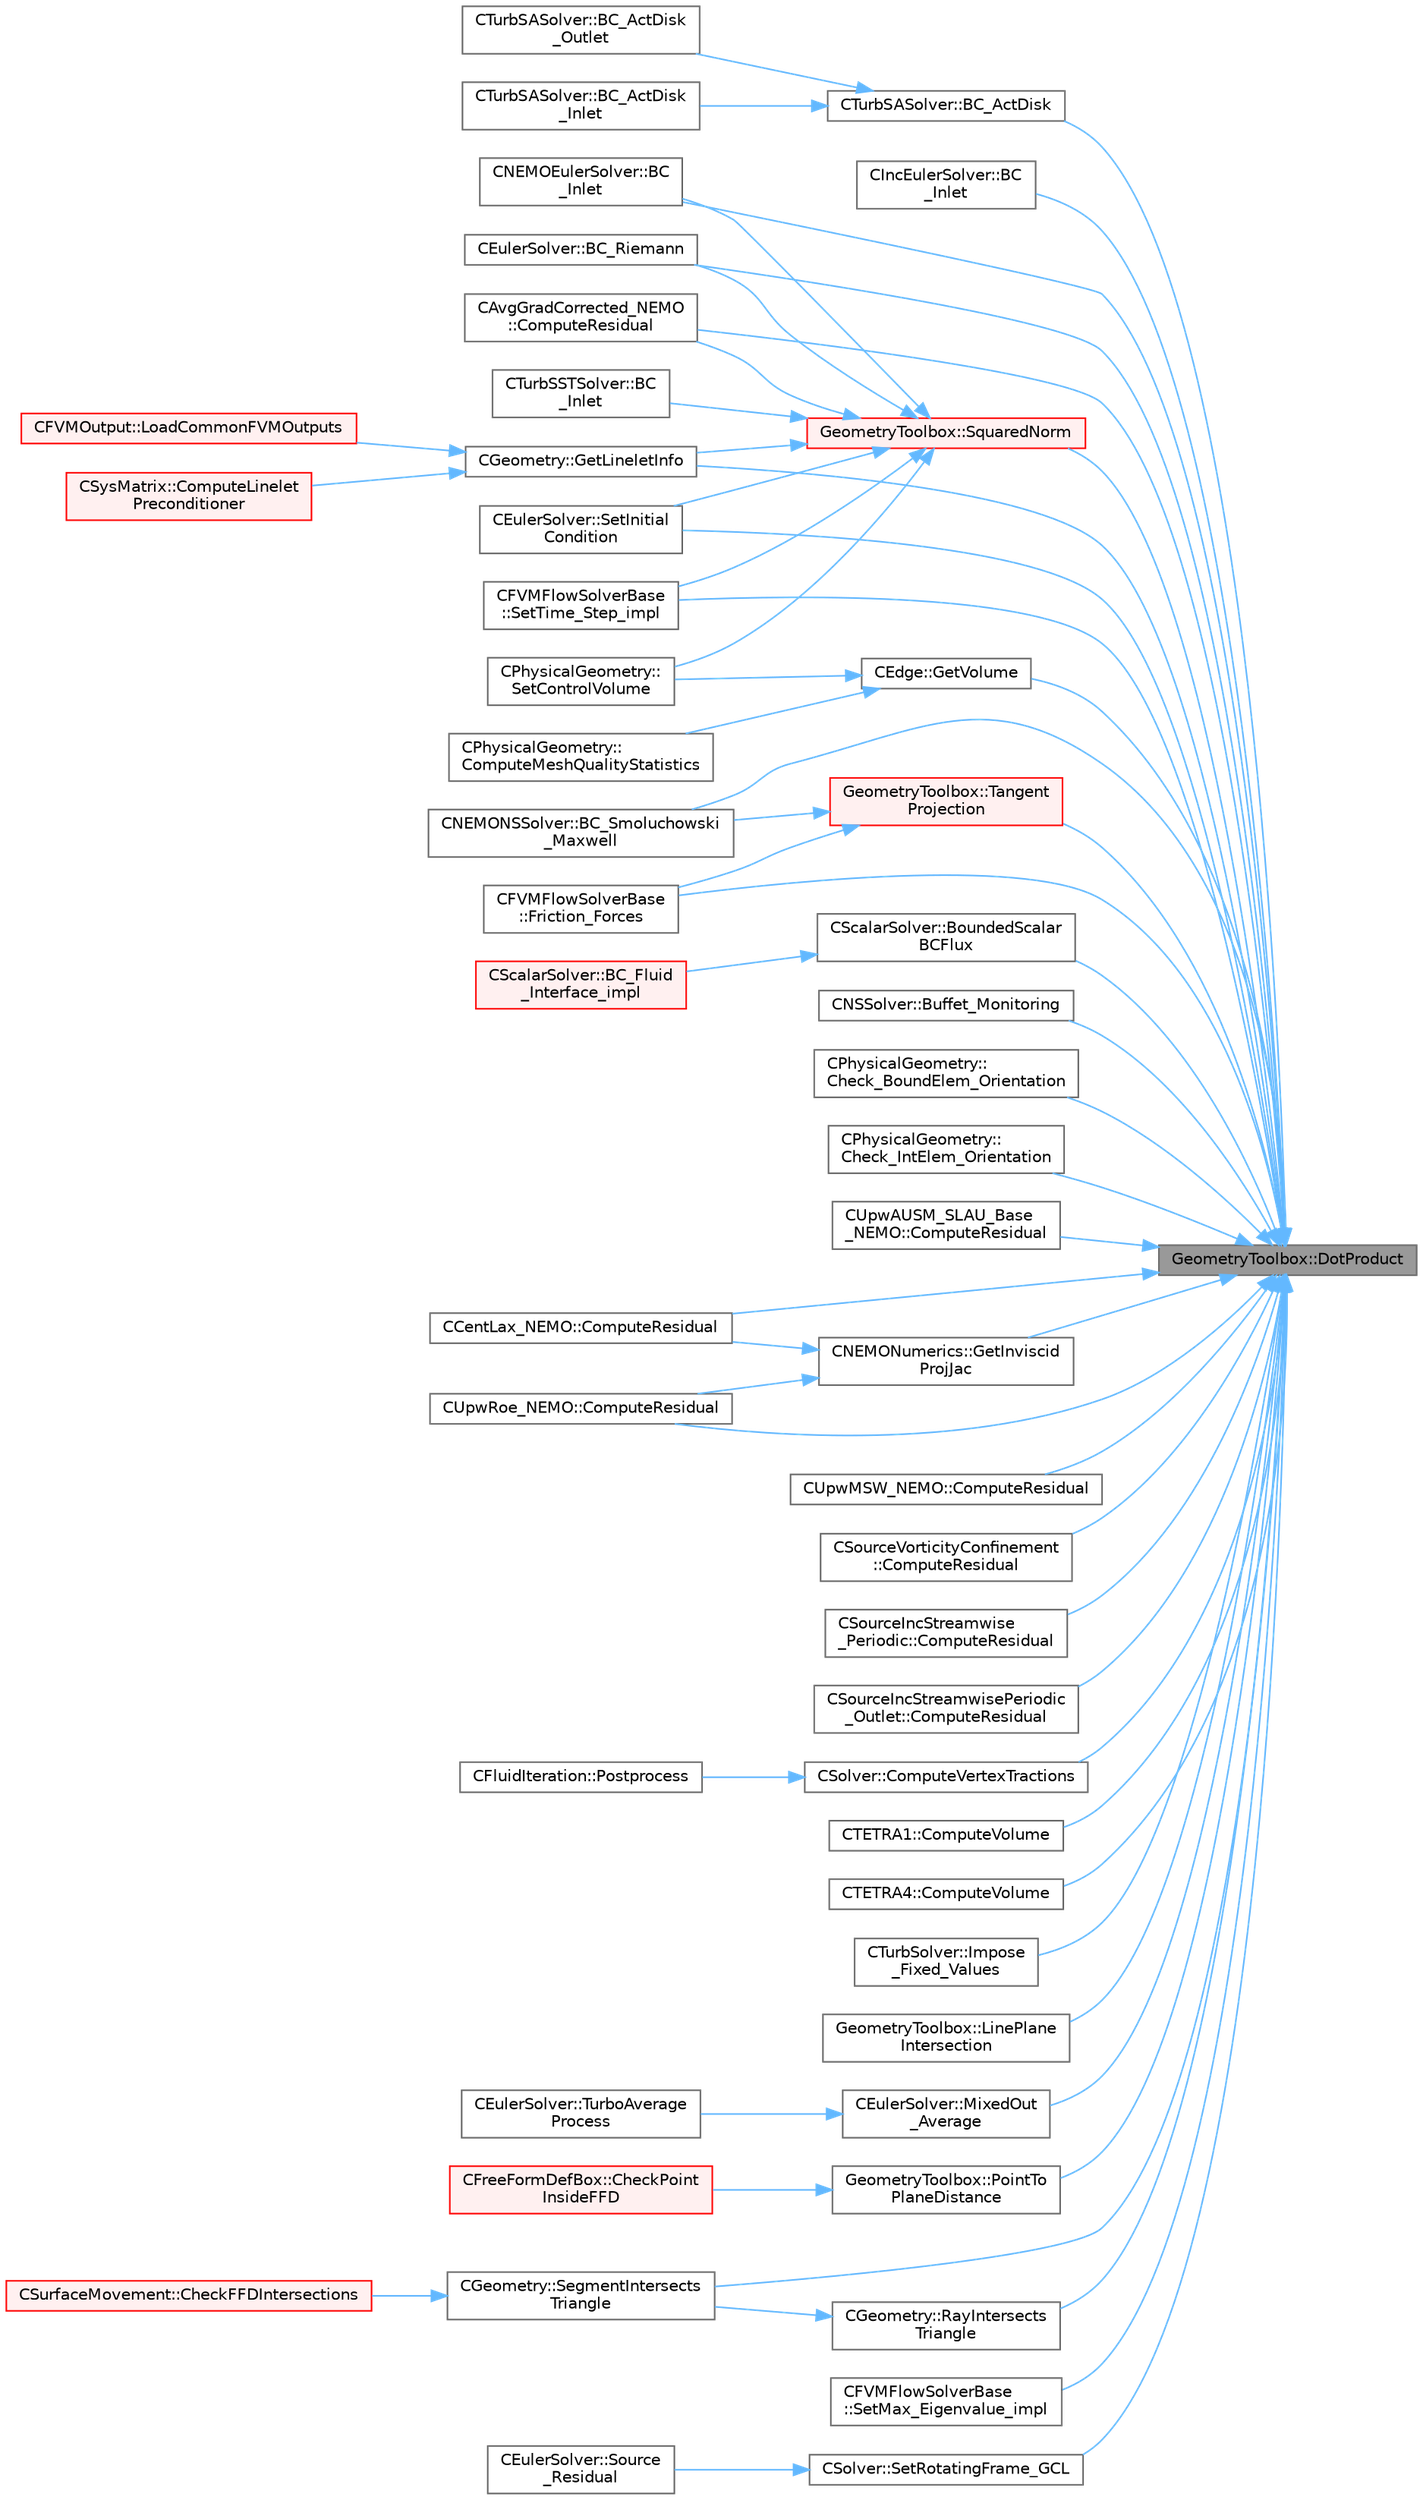 digraph "GeometryToolbox::DotProduct"
{
 // LATEX_PDF_SIZE
  bgcolor="transparent";
  edge [fontname=Helvetica,fontsize=10,labelfontname=Helvetica,labelfontsize=10];
  node [fontname=Helvetica,fontsize=10,shape=box,height=0.2,width=0.4];
  rankdir="RL";
  Node1 [id="Node000001",label="GeometryToolbox::DotProduct",height=0.2,width=0.4,color="gray40", fillcolor="grey60", style="filled", fontcolor="black",tooltip=" "];
  Node1 -> Node2 [id="edge1_Node000001_Node000002",dir="back",color="steelblue1",style="solid",tooltip=" "];
  Node2 [id="Node000002",label="CTurbSASolver::BC_ActDisk",height=0.2,width=0.4,color="grey40", fillcolor="white", style="filled",URL="$classCTurbSASolver.html#a66e84b3d8a0891d1222b6f1ed870733f",tooltip="Impose an actuator disk inlet boundary condition."];
  Node2 -> Node3 [id="edge2_Node000002_Node000003",dir="back",color="steelblue1",style="solid",tooltip=" "];
  Node3 [id="Node000003",label="CTurbSASolver::BC_ActDisk\l_Inlet",height=0.2,width=0.4,color="grey40", fillcolor="white", style="filled",URL="$classCTurbSASolver.html#a12d9bc56fae59b3a01e704213f7bbb47",tooltip="Impose an actuator disk inlet boundary condition."];
  Node2 -> Node4 [id="edge3_Node000002_Node000004",dir="back",color="steelblue1",style="solid",tooltip=" "];
  Node4 [id="Node000004",label="CTurbSASolver::BC_ActDisk\l_Outlet",height=0.2,width=0.4,color="grey40", fillcolor="white", style="filled",URL="$classCTurbSASolver.html#a3e945b3079f74cb75291507298bad1ad",tooltip="Impose an actuator disk outlet boundary condition."];
  Node1 -> Node5 [id="edge4_Node000001_Node000005",dir="back",color="steelblue1",style="solid",tooltip=" "];
  Node5 [id="Node000005",label="CIncEulerSolver::BC\l_Inlet",height=0.2,width=0.4,color="grey40", fillcolor="white", style="filled",URL="$classCIncEulerSolver.html#ac0b00dbc68bbd80aa48f6249c6ea5c38",tooltip="Impose a subsonic inlet boundary condition."];
  Node1 -> Node6 [id="edge5_Node000001_Node000006",dir="back",color="steelblue1",style="solid",tooltip=" "];
  Node6 [id="Node000006",label="CNEMOEulerSolver::BC\l_Inlet",height=0.2,width=0.4,color="grey40", fillcolor="white", style="filled",URL="$classCNEMOEulerSolver.html#a715d85f7c0791a1258fba5746257cba0",tooltip="Impose a subsonic inlet boundary condition."];
  Node1 -> Node7 [id="edge6_Node000001_Node000007",dir="back",color="steelblue1",style="solid",tooltip=" "];
  Node7 [id="Node000007",label="CEulerSolver::BC_Riemann",height=0.2,width=0.4,color="grey40", fillcolor="white", style="filled",URL="$classCEulerSolver.html#a4ad4a65b3fc5a51b1561436736f7f7ca",tooltip="Impose the boundary condition using characteristic recostruction."];
  Node1 -> Node8 [id="edge7_Node000001_Node000008",dir="back",color="steelblue1",style="solid",tooltip=" "];
  Node8 [id="Node000008",label="CNEMONSSolver::BC_Smoluchowski\l_Maxwell",height=0.2,width=0.4,color="grey40", fillcolor="white", style="filled",URL="$classCNEMONSSolver.html#aa32b1221a071e0ecd2de381615b8adca",tooltip="Impose the Navier-Stokes boundary condition (strong)."];
  Node1 -> Node9 [id="edge8_Node000001_Node000009",dir="back",color="steelblue1",style="solid",tooltip=" "];
  Node9 [id="Node000009",label="CScalarSolver::BoundedScalar\lBCFlux",height=0.2,width=0.4,color="grey40", fillcolor="white", style="filled",URL="$classCScalarSolver.html#a84d924cabf82cfc8816045460af7dec2",tooltip="Applies a convective flux correction to negate the effects of flow divergence at a BC node."];
  Node9 -> Node10 [id="edge9_Node000009_Node000010",dir="back",color="steelblue1",style="solid",tooltip=" "];
  Node10 [id="Node000010",label="CScalarSolver::BC_Fluid\l_Interface_impl",height=0.2,width=0.4,color="red", fillcolor="#FFF0F0", style="filled",URL="$classCScalarSolver.html#a72b57a00685a9745cd20e1ee5294c31d",tooltip="Generic implementation of the fluid interface boundary condition for scalar solvers."];
  Node1 -> Node12 [id="edge10_Node000001_Node000012",dir="back",color="steelblue1",style="solid",tooltip=" "];
  Node12 [id="Node000012",label="CNSSolver::Buffet_Monitoring",height=0.2,width=0.4,color="grey40", fillcolor="white", style="filled",URL="$classCNSSolver.html#a4cb9bee803f034c220d6dec914f0923b",tooltip="Compute the buffet sensor."];
  Node1 -> Node13 [id="edge11_Node000001_Node000013",dir="back",color="steelblue1",style="solid",tooltip=" "];
  Node13 [id="Node000013",label="CPhysicalGeometry::\lCheck_BoundElem_Orientation",height=0.2,width=0.4,color="grey40", fillcolor="white", style="filled",URL="$classCPhysicalGeometry.html#a9d362c5d1caf1ed6ca75770185464873",tooltip="Check the volume element orientation."];
  Node1 -> Node14 [id="edge12_Node000001_Node000014",dir="back",color="steelblue1",style="solid",tooltip=" "];
  Node14 [id="Node000014",label="CPhysicalGeometry::\lCheck_IntElem_Orientation",height=0.2,width=0.4,color="grey40", fillcolor="white", style="filled",URL="$classCPhysicalGeometry.html#a8d4cd9d60573e8a9486d07c7b12c90a3",tooltip="Check the volume element orientation."];
  Node1 -> Node15 [id="edge13_Node000001_Node000015",dir="back",color="steelblue1",style="solid",tooltip=" "];
  Node15 [id="Node000015",label="CUpwAUSM_SLAU_Base\l_NEMO::ComputeResidual",height=0.2,width=0.4,color="grey40", fillcolor="white", style="filled",URL="$classCUpwAUSM__SLAU__Base__NEMO.html#ab312a1d2dc23de3d9cb51221a13617e0",tooltip="Compute the AUSM and SLAU family of schemes."];
  Node1 -> Node16 [id="edge14_Node000001_Node000016",dir="back",color="steelblue1",style="solid",tooltip=" "];
  Node16 [id="Node000016",label="CCentLax_NEMO::ComputeResidual",height=0.2,width=0.4,color="grey40", fillcolor="white", style="filled",URL="$classCCentLax__NEMO.html#ab22a74c03b6c2cc3adeb4d172c93f8d1",tooltip="Compute the flow residual using a Lax method."];
  Node1 -> Node17 [id="edge15_Node000001_Node000017",dir="back",color="steelblue1",style="solid",tooltip=" "];
  Node17 [id="Node000017",label="CUpwMSW_NEMO::ComputeResidual",height=0.2,width=0.4,color="grey40", fillcolor="white", style="filled",URL="$classCUpwMSW__NEMO.html#ab199750be78d7758f4dc6e0577ed5616",tooltip="Compute the Roe's flux between two nodes i and j."];
  Node1 -> Node18 [id="edge16_Node000001_Node000018",dir="back",color="steelblue1",style="solid",tooltip=" "];
  Node18 [id="Node000018",label="CUpwRoe_NEMO::ComputeResidual",height=0.2,width=0.4,color="grey40", fillcolor="white", style="filled",URL="$classCUpwRoe__NEMO.html#a4f71a3690ffedda364bd36453c08fed0",tooltip="Compute the Roe's flux between two nodes i and j."];
  Node1 -> Node19 [id="edge17_Node000001_Node000019",dir="back",color="steelblue1",style="solid",tooltip=" "];
  Node19 [id="Node000019",label="CAvgGradCorrected_NEMO\l::ComputeResidual",height=0.2,width=0.4,color="grey40", fillcolor="white", style="filled",URL="$classCAvgGradCorrected__NEMO.html#a842de3caec637a1fde8ba4409c5e48dd",tooltip="Compute the viscous flow residual using an average of gradients."];
  Node1 -> Node20 [id="edge18_Node000001_Node000020",dir="back",color="steelblue1",style="solid",tooltip=" "];
  Node20 [id="Node000020",label="CSourceVorticityConfinement\l::ComputeResidual",height=0.2,width=0.4,color="grey40", fillcolor="white", style="filled",URL="$classCSourceVorticityConfinement.html#ada4bf1f9507d70ac7909d8207b7f65e5",tooltip="Residual of the rotational frame source term."];
  Node1 -> Node21 [id="edge19_Node000001_Node000021",dir="back",color="steelblue1",style="solid",tooltip=" "];
  Node21 [id="Node000021",label="CSourceIncStreamwise\l_Periodic::ComputeResidual",height=0.2,width=0.4,color="grey40", fillcolor="white", style="filled",URL="$classCSourceIncStreamwise__Periodic.html#a8c419ddfd359a1f0928fa520fd2c1f45",tooltip="Source term integration for a body force."];
  Node1 -> Node22 [id="edge20_Node000001_Node000022",dir="back",color="steelblue1",style="solid",tooltip=" "];
  Node22 [id="Node000022",label="CSourceIncStreamwisePeriodic\l_Outlet::ComputeResidual",height=0.2,width=0.4,color="grey40", fillcolor="white", style="filled",URL="$classCSourceIncStreamwisePeriodic__Outlet.html#abc639a9578b2cc60f99cb38744ca03b7",tooltip="Source term integration for boundary heat sink."];
  Node1 -> Node23 [id="edge21_Node000001_Node000023",dir="back",color="steelblue1",style="solid",tooltip=" "];
  Node23 [id="Node000023",label="CSolver::ComputeVertexTractions",height=0.2,width=0.4,color="grey40", fillcolor="white", style="filled",URL="$classCSolver.html#ad27011984bdd70773ab3cb3dde7d4894",tooltip="Compute the tractions at the vertices."];
  Node23 -> Node24 [id="edge22_Node000023_Node000024",dir="back",color="steelblue1",style="solid",tooltip=" "];
  Node24 [id="Node000024",label="CFluidIteration::Postprocess",height=0.2,width=0.4,color="grey40", fillcolor="white", style="filled",URL="$classCFluidIteration.html#a3f065978d2a1745b812bf4457d34684b",tooltip="Postprocesses the fluid system before heading to another physics system or the next iteration."];
  Node1 -> Node25 [id="edge23_Node000001_Node000025",dir="back",color="steelblue1",style="solid",tooltip=" "];
  Node25 [id="Node000025",label="CTETRA1::ComputeVolume",height=0.2,width=0.4,color="grey40", fillcolor="white", style="filled",URL="$classCTETRA1.html#a25830a8ebc5b48a505cf85499930364e",tooltip="Compute the value of the volume of the element."];
  Node1 -> Node26 [id="edge24_Node000001_Node000026",dir="back",color="steelblue1",style="solid",tooltip=" "];
  Node26 [id="Node000026",label="CTETRA4::ComputeVolume",height=0.2,width=0.4,color="grey40", fillcolor="white", style="filled",URL="$classCTETRA4.html#a35b45a333c4c469a5a9a3c7bb6858d17",tooltip="Compute the value of the area of the element."];
  Node1 -> Node27 [id="edge25_Node000001_Node000027",dir="back",color="steelblue1",style="solid",tooltip=" "];
  Node27 [id="Node000027",label="CFVMFlowSolverBase\l::Friction_Forces",height=0.2,width=0.4,color="grey40", fillcolor="white", style="filled",URL="$classCFVMFlowSolverBase.html#af46a894bd89c2367215f64fa7ea7d02d",tooltip="Compute the viscous forces and all the addimensional coefficients."];
  Node1 -> Node28 [id="edge26_Node000001_Node000028",dir="back",color="steelblue1",style="solid",tooltip=" "];
  Node28 [id="Node000028",label="CNEMONumerics::GetInviscid\lProjJac",height=0.2,width=0.4,color="grey40", fillcolor="white", style="filled",URL="$classCNEMONumerics.html#aa830e825531e3cd516b45dfdad5567d8",tooltip="Compute the projection of the inviscid Jacobian matrices for the two-temperature model."];
  Node28 -> Node16 [id="edge27_Node000028_Node000016",dir="back",color="steelblue1",style="solid",tooltip=" "];
  Node28 -> Node18 [id="edge28_Node000028_Node000018",dir="back",color="steelblue1",style="solid",tooltip=" "];
  Node1 -> Node29 [id="edge29_Node000001_Node000029",dir="back",color="steelblue1",style="solid",tooltip=" "];
  Node29 [id="Node000029",label="CGeometry::GetLineletInfo",height=0.2,width=0.4,color="grey40", fillcolor="white", style="filled",URL="$classCGeometry.html#ae1e8531f66b9d9fa0d87eae099130df3",tooltip="Get the linelet definition, this function computes the linelets if that has not been done yet."];
  Node29 -> Node30 [id="edge30_Node000029_Node000030",dir="back",color="steelblue1",style="solid",tooltip=" "];
  Node30 [id="Node000030",label="CSysMatrix::ComputeLinelet\lPreconditioner",height=0.2,width=0.4,color="red", fillcolor="#FFF0F0", style="filled",URL="$classCSysMatrix.html#a0b1aca3806964da984c4fefe61cf2c64",tooltip="Multiply CSysVector by the preconditioner."];
  Node29 -> Node32 [id="edge31_Node000029_Node000032",dir="back",color="steelblue1",style="solid",tooltip=" "];
  Node32 [id="Node000032",label="CFVMOutput::LoadCommonFVMOutputs",height=0.2,width=0.4,color="red", fillcolor="#FFF0F0", style="filled",URL="$classCFVMOutput.html#a5375edccdb847e5e4b03dc742c9c4d9e",tooltip="Load common FVM outputs."];
  Node1 -> Node37 [id="edge32_Node000001_Node000037",dir="back",color="steelblue1",style="solid",tooltip=" "];
  Node37 [id="Node000037",label="CEdge::GetVolume",height=0.2,width=0.4,color="grey40", fillcolor="white", style="filled",URL="$classCEdge.html#a9b0ddab1700678d8690d59c9c07b8fc0",tooltip="Compute the volume associated with an edge (3D version)."];
  Node37 -> Node38 [id="edge33_Node000037_Node000038",dir="back",color="steelblue1",style="solid",tooltip=" "];
  Node38 [id="Node000038",label="CPhysicalGeometry::\lComputeMeshQualityStatistics",height=0.2,width=0.4,color="grey40", fillcolor="white", style="filled",URL="$classCPhysicalGeometry.html#a7cb41549dc077f561b34e1595847a3c0",tooltip="Compute 3 grid quality metrics: orthogonality angle, dual cell aspect ratio, and dual cell volume rat..."];
  Node37 -> Node39 [id="edge34_Node000037_Node000039",dir="back",color="steelblue1",style="solid",tooltip=" "];
  Node39 [id="Node000039",label="CPhysicalGeometry::\lSetControlVolume",height=0.2,width=0.4,color="grey40", fillcolor="white", style="filled",URL="$classCPhysicalGeometry.html#a0111aae7c2041c5c58b183bd337cdee6",tooltip="Set the edge structure of the control volume."];
  Node1 -> Node40 [id="edge35_Node000001_Node000040",dir="back",color="steelblue1",style="solid",tooltip=" "];
  Node40 [id="Node000040",label="CTurbSolver::Impose\l_Fixed_Values",height=0.2,width=0.4,color="grey40", fillcolor="white", style="filled",URL="$classCTurbSolver.html#a35849b2e45ccdde346861286955981cf",tooltip="Impose fixed values to turbulence quantities."];
  Node1 -> Node41 [id="edge36_Node000001_Node000041",dir="back",color="steelblue1",style="solid",tooltip=" "];
  Node41 [id="Node000041",label="GeometryToolbox::LinePlane\lIntersection",height=0.2,width=0.4,color="grey40", fillcolor="white", style="filled",URL="$group__GeometryToolbox.html#gaed183b4e36658d20d0f8090f2c748af8",tooltip="Compute the coordinate (c) where the line defined by coordinate l0 and direction d intersects the pla..."];
  Node1 -> Node42 [id="edge37_Node000001_Node000042",dir="back",color="steelblue1",style="solid",tooltip=" "];
  Node42 [id="Node000042",label="CEulerSolver::MixedOut\l_Average",height=0.2,width=0.4,color="grey40", fillcolor="white", style="filled",URL="$classCEulerSolver.html#ad3cdd2a1dd358b558857951b8a339318",tooltip="it performs a mixed out average of the nodes of a boundary."];
  Node42 -> Node43 [id="edge38_Node000042_Node000043",dir="back",color="steelblue1",style="solid",tooltip=" "];
  Node43 [id="Node000043",label="CEulerSolver::TurboAverage\lProcess",height=0.2,width=0.4,color="grey40", fillcolor="white", style="filled",URL="$classCEulerSolver.html#afe2f428da073b80f64c41422971f9748",tooltip="It computes average quantities along the span for turbomachinery analysis."];
  Node1 -> Node44 [id="edge39_Node000001_Node000044",dir="back",color="steelblue1",style="solid",tooltip=" "];
  Node44 [id="Node000044",label="GeometryToolbox::PointTo\lPlaneDistance",height=0.2,width=0.4,color="grey40", fillcolor="white", style="filled",URL="$group__GeometryToolbox.html#ga0b545394f73507bf335bfdc045f96b37",tooltip="Signed distance from a point to a plane defined by 3 coordinates."];
  Node44 -> Node45 [id="edge40_Node000044_Node000045",dir="back",color="steelblue1",style="solid",tooltip=" "];
  Node45 [id="Node000045",label="CFreeFormDefBox::CheckPoint\lInsideFFD",height=0.2,width=0.4,color="red", fillcolor="#FFF0F0", style="filled",URL="$classCFreeFormDefBox.html#a44f6c2b104ce2a8cfdd656d2bd39bd8f",tooltip="Returns true if the point is inside the FFD."];
  Node1 -> Node58 [id="edge41_Node000001_Node000058",dir="back",color="steelblue1",style="solid",tooltip=" "];
  Node58 [id="Node000058",label="CGeometry::RayIntersects\lTriangle",height=0.2,width=0.4,color="grey40", fillcolor="white", style="filled",URL="$classCGeometry.html#ab1d2271edeeba00741602b08280cb773",tooltip="Ray Intersects Triangle (Moller and Trumbore algorithm)"];
  Node58 -> Node59 [id="edge42_Node000058_Node000059",dir="back",color="steelblue1",style="solid",tooltip=" "];
  Node59 [id="Node000059",label="CGeometry::SegmentIntersects\lTriangle",height=0.2,width=0.4,color="grey40", fillcolor="white", style="filled",URL="$classCGeometry.html#ab9294f88c04c2e2829905f4f7bf21094",tooltip="Segment Intersects Triangle."];
  Node59 -> Node60 [id="edge43_Node000059_Node000060",dir="back",color="steelblue1",style="solid",tooltip=" "];
  Node60 [id="Node000060",label="CSurfaceMovement::CheckFFDIntersections",height=0.2,width=0.4,color="red", fillcolor="#FFF0F0", style="filled",URL="$classCSurfaceMovement.html#a55d4d6d2c26f414b4c21e915062684f4",tooltip="Check the intersections of the FFD with the surface."];
  Node1 -> Node59 [id="edge44_Node000001_Node000059",dir="back",color="steelblue1",style="solid",tooltip=" "];
  Node1 -> Node63 [id="edge45_Node000001_Node000063",dir="back",color="steelblue1",style="solid",tooltip=" "];
  Node63 [id="Node000063",label="CEulerSolver::SetInitial\lCondition",height=0.2,width=0.4,color="grey40", fillcolor="white", style="filled",URL="$classCEulerSolver.html#ad2e701dc22e44bd36cf64102ab1b335f",tooltip="Set the initial condition for the Euler Equations."];
  Node1 -> Node64 [id="edge46_Node000001_Node000064",dir="back",color="steelblue1",style="solid",tooltip=" "];
  Node64 [id="Node000064",label="CFVMFlowSolverBase\l::SetMax_Eigenvalue_impl",height=0.2,width=0.4,color="grey40", fillcolor="white", style="filled",URL="$classCFVMFlowSolverBase.html#adc3a96a8ca25902058864c18b533192d",tooltip="Compute the max eigenvalue, gemeric implementation."];
  Node1 -> Node65 [id="edge47_Node000001_Node000065",dir="back",color="steelblue1",style="solid",tooltip=" "];
  Node65 [id="Node000065",label="CSolver::SetRotatingFrame_GCL",height=0.2,width=0.4,color="grey40", fillcolor="white", style="filled",URL="$classCSolver.html#a12b6394ab7881167d168b3d2aa3a1fc7",tooltip="Set Value of the residual due to the Geometric Conservation Law (GCL) for steady rotating frame probl..."];
  Node65 -> Node66 [id="edge48_Node000065_Node000066",dir="back",color="steelblue1",style="solid",tooltip=" "];
  Node66 [id="Node000066",label="CEulerSolver::Source\l_Residual",height=0.2,width=0.4,color="grey40", fillcolor="white", style="filled",URL="$classCEulerSolver.html#a3173ebda0dc28e9fc17ced219fc60e9a",tooltip="Source term integration."];
  Node1 -> Node67 [id="edge49_Node000001_Node000067",dir="back",color="steelblue1",style="solid",tooltip=" "];
  Node67 [id="Node000067",label="CFVMFlowSolverBase\l::SetTime_Step_impl",height=0.2,width=0.4,color="grey40", fillcolor="white", style="filled",URL="$classCFVMFlowSolverBase.html#aceafd6d8a3ef6e189711df90c7dbe38e",tooltip="Generic implementation to compute the time step based on CFL and conv/visc eigenvalues."];
  Node1 -> Node68 [id="edge50_Node000001_Node000068",dir="back",color="steelblue1",style="solid",tooltip=" "];
  Node68 [id="Node000068",label="GeometryToolbox::SquaredNorm",height=0.2,width=0.4,color="red", fillcolor="#FFF0F0", style="filled",URL="$group__GeometryToolbox.html#ga98c9b9314cc6352c9bba49b8cfb4b056",tooltip=" "];
  Node68 -> Node6 [id="edge51_Node000068_Node000006",dir="back",color="steelblue1",style="solid",tooltip=" "];
  Node68 -> Node69 [id="edge52_Node000068_Node000069",dir="back",color="steelblue1",style="solid",tooltip=" "];
  Node69 [id="Node000069",label="CTurbSSTSolver::BC\l_Inlet",height=0.2,width=0.4,color="grey40", fillcolor="white", style="filled",URL="$classCTurbSSTSolver.html#ad82e31e58c6d95db62377666c3554d3d",tooltip="Impose the inlet boundary condition."];
  Node68 -> Node7 [id="edge53_Node000068_Node000007",dir="back",color="steelblue1",style="solid",tooltip=" "];
  Node68 -> Node19 [id="edge54_Node000068_Node000019",dir="back",color="steelblue1",style="solid",tooltip=" "];
  Node68 -> Node29 [id="edge55_Node000068_Node000029",dir="back",color="steelblue1",style="solid",tooltip=" "];
  Node68 -> Node39 [id="edge56_Node000068_Node000039",dir="back",color="steelblue1",style="solid",tooltip=" "];
  Node68 -> Node63 [id="edge57_Node000068_Node000063",dir="back",color="steelblue1",style="solid",tooltip=" "];
  Node68 -> Node67 [id="edge58_Node000068_Node000067",dir="back",color="steelblue1",style="solid",tooltip=" "];
  Node1 -> Node221 [id="edge59_Node000001_Node000221",dir="back",color="steelblue1",style="solid",tooltip=" "];
  Node221 [id="Node000221",label="GeometryToolbox::Tangent\lProjection",height=0.2,width=0.4,color="red", fillcolor="#FFF0F0", style="filled",URL="$group__GeometryToolbox.html#ga82220c2cda9dc90a9cc22e77001550ee",tooltip="Tangent projection"];
  Node221 -> Node8 [id="edge60_Node000221_Node000008",dir="back",color="steelblue1",style="solid",tooltip=" "];
  Node221 -> Node27 [id="edge61_Node000221_Node000027",dir="back",color="steelblue1",style="solid",tooltip=" "];
}

